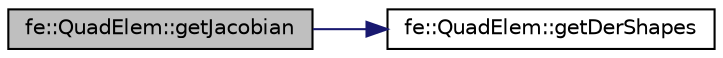 digraph "fe::QuadElem::getJacobian"
{
  edge [fontname="Helvetica",fontsize="10",labelfontname="Helvetica",labelfontsize="10"];
  node [fontname="Helvetica",fontsize="10",shape=record];
  rankdir="LR";
  Node10 [label="fe::QuadElem::getJacobian",height=0.2,width=0.4,color="black", fillcolor="grey75", style="filled", fontcolor="black"];
  Node10 -> Node11 [color="midnightblue",fontsize="10",style="solid",fontname="Helvetica"];
  Node11 [label="fe::QuadElem::getDerShapes",height=0.2,width=0.4,color="black", fillcolor="white", style="filled",URL="$classfe_1_1QuadElem.html#ab3619204c8865494c49ccba3108f1f85",tooltip="Returns the values of derivative of shape function at point p on reference element. "];
}
